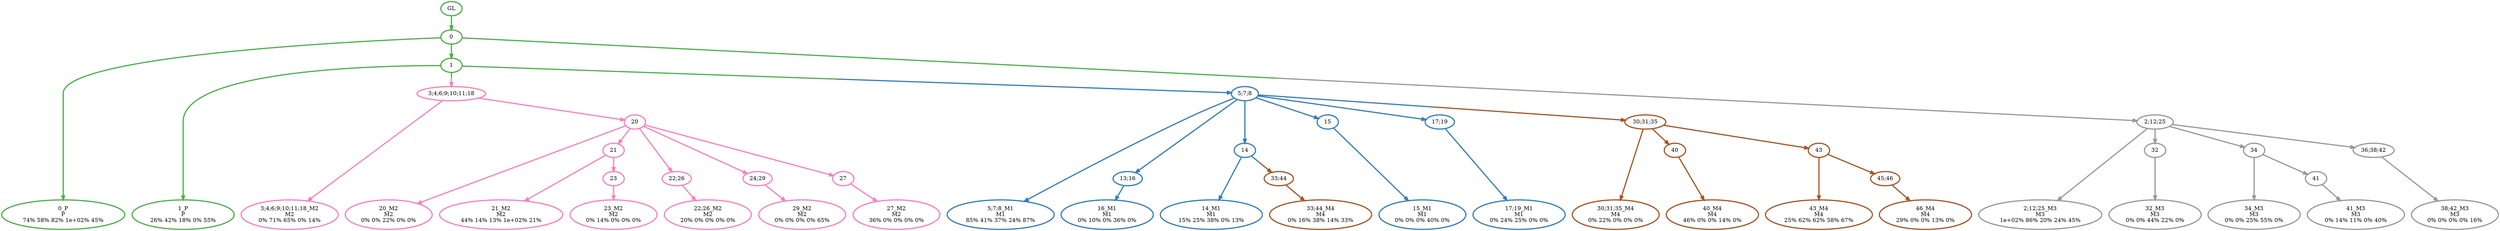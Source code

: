 digraph T {
	{
		rank=same
		46 [penwidth=3,colorscheme=set19,color=3,label="0_P\nP\n74% 58% 82% 1e+02% 45%"]
		44 [penwidth=3,colorscheme=set19,color=3,label="1_P\nP\n26% 42% 18% 0% 55%"]
		43 [penwidth=3,colorscheme=set19,color=2,label="5;7;8_M1\nM1\n85% 41% 37% 24% 87%"]
		41 [penwidth=3,colorscheme=set19,color=2,label="16_M1\nM1\n0% 10% 0% 36% 0%"]
		39 [penwidth=3,colorscheme=set19,color=2,label="14_M1\nM1\n15% 25% 38% 0% 13%"]
		37 [penwidth=3,colorscheme=set19,color=2,label="15_M1\nM1\n0% 0% 0% 40% 0%"]
		35 [penwidth=3,colorscheme=set19,color=2,label="17;19_M1\nM1\n0% 24% 25% 0% 0%"]
		34 [penwidth=3,colorscheme=set19,color=8,label="3;4;6;9;10;11;18_M2\nM2\n0% 71% 65% 0% 14%"]
		32 [penwidth=3,colorscheme=set19,color=8,label="20_M2\nM2\n0% 0% 22% 0% 0%"]
		30 [penwidth=3,colorscheme=set19,color=8,label="21_M2\nM2\n44% 14% 13% 1e+02% 21%"]
		28 [penwidth=3,colorscheme=set19,color=8,label="23_M2\nM2\n0% 14% 0% 0% 0%"]
		26 [penwidth=3,colorscheme=set19,color=8,label="22;26_M2\nM2\n20% 0% 0% 0% 0%"]
		24 [penwidth=3,colorscheme=set19,color=8,label="29_M2\nM2\n0% 0% 0% 0% 65%"]
		22 [penwidth=3,colorscheme=set19,color=8,label="27_M2\nM2\n36% 0% 0% 0% 0%"]
		21 [penwidth=3,colorscheme=set19,color=9,label="2;12;25_M3\nM3\n1e+02% 86% 20% 24% 45%"]
		19 [penwidth=3,colorscheme=set19,color=9,label="32_M3\nM3\n0% 0% 44% 22% 0%"]
		17 [penwidth=3,colorscheme=set19,color=9,label="34_M3\nM3\n0% 0% 25% 55% 0%"]
		15 [penwidth=3,colorscheme=set19,color=9,label="41_M3\nM3\n0% 14% 11% 0% 40%"]
		13 [penwidth=3,colorscheme=set19,color=9,label="38;42_M3\nM3\n0% 0% 0% 0% 16%"]
		12 [penwidth=3,colorscheme=set19,color=7,label="33;44_M4\nM4\n0% 16% 38% 14% 33%"]
		11 [penwidth=3,colorscheme=set19,color=7,label="30;31;35_M4\nM4\n0% 22% 0% 0% 0%"]
		9 [penwidth=3,colorscheme=set19,color=7,label="40_M4\nM4\n46% 0% 0% 14% 0%"]
		7 [penwidth=3,colorscheme=set19,color=7,label="43_M4\nM4\n25% 62% 62% 58% 67%"]
		5 [penwidth=3,colorscheme=set19,color=7,label="46_M4\nM4\n29% 0% 0% 13% 0%"]
	}
	48 [penwidth=3,colorscheme=set19,color=3,label="GL"]
	47 [penwidth=3,colorscheme=set19,color=3,label="0"]
	45 [penwidth=3,colorscheme=set19,color=3,label="1"]
	42 [penwidth=3,colorscheme=set19,color=2,label="13;16"]
	40 [penwidth=3,colorscheme=set19,color=2,label="14"]
	38 [penwidth=3,colorscheme=set19,color=2,label="15"]
	36 [penwidth=3,colorscheme=set19,color=2,label="17;19"]
	33 [penwidth=3,colorscheme=set19,color=8,label="20"]
	31 [penwidth=3,colorscheme=set19,color=8,label="21"]
	29 [penwidth=3,colorscheme=set19,color=8,label="23"]
	27 [penwidth=3,colorscheme=set19,color=8,label="22;26"]
	25 [penwidth=3,colorscheme=set19,color=8,label="24;29"]
	23 [penwidth=3,colorscheme=set19,color=8,label="27"]
	20 [penwidth=3,colorscheme=set19,color=9,label="32"]
	18 [penwidth=3,colorscheme=set19,color=9,label="34"]
	16 [penwidth=3,colorscheme=set19,color=9,label="41"]
	14 [penwidth=3,colorscheme=set19,color=9,label="36;38;42"]
	10 [penwidth=3,colorscheme=set19,color=7,label="40"]
	8 [penwidth=3,colorscheme=set19,color=7,label="43"]
	6 [penwidth=3,colorscheme=set19,color=7,label="45;46"]
	4 [penwidth=3,colorscheme=set19,color=7,label="33;44"]
	3 [penwidth=3,colorscheme=set19,color=7,label="30;31;35"]
	2 [penwidth=3,colorscheme=set19,color=9,label="2;12;25"]
	1 [penwidth=3,colorscheme=set19,color=8,label="3;4;6;9;10;11;18"]
	0 [penwidth=3,colorscheme=set19,color=2,label="5;7;8"]
	48 -> 47 [penwidth=3,colorscheme=set19,color=3]
	47 -> 46 [penwidth=3,colorscheme=set19,color=3]
	47 -> 45 [penwidth=3,colorscheme=set19,color=3]
	47 -> 2 [penwidth=3,colorscheme=set19,color="3;0.5:9"]
	45 -> 44 [penwidth=3,colorscheme=set19,color=3]
	45 -> 1 [penwidth=3,colorscheme=set19,color="3;0.5:8"]
	45 -> 0 [penwidth=3,colorscheme=set19,color="3;0.5:2"]
	42 -> 41 [penwidth=3,colorscheme=set19,color=2]
	40 -> 39 [penwidth=3,colorscheme=set19,color=2]
	40 -> 4 [penwidth=3,colorscheme=set19,color="2;0.5:7"]
	38 -> 37 [penwidth=3,colorscheme=set19,color=2]
	36 -> 35 [penwidth=3,colorscheme=set19,color=2]
	33 -> 32 [penwidth=3,colorscheme=set19,color=8]
	33 -> 31 [penwidth=3,colorscheme=set19,color=8]
	33 -> 27 [penwidth=3,colorscheme=set19,color=8]
	33 -> 23 [penwidth=3,colorscheme=set19,color=8]
	33 -> 25 [penwidth=3,colorscheme=set19,color=8]
	31 -> 30 [penwidth=3,colorscheme=set19,color=8]
	31 -> 29 [penwidth=3,colorscheme=set19,color=8]
	29 -> 28 [penwidth=3,colorscheme=set19,color=8]
	27 -> 26 [penwidth=3,colorscheme=set19,color=8]
	25 -> 24 [penwidth=3,colorscheme=set19,color=8]
	23 -> 22 [penwidth=3,colorscheme=set19,color=8]
	20 -> 19 [penwidth=3,colorscheme=set19,color=9]
	18 -> 17 [penwidth=3,colorscheme=set19,color=9]
	18 -> 16 [penwidth=3,colorscheme=set19,color=9]
	16 -> 15 [penwidth=3,colorscheme=set19,color=9]
	14 -> 13 [penwidth=3,colorscheme=set19,color=9]
	10 -> 9 [penwidth=3,colorscheme=set19,color=7]
	8 -> 7 [penwidth=3,colorscheme=set19,color=7]
	8 -> 6 [penwidth=3,colorscheme=set19,color=7]
	6 -> 5 [penwidth=3,colorscheme=set19,color=7]
	4 -> 12 [penwidth=3,colorscheme=set19,color=7]
	3 -> 11 [penwidth=3,colorscheme=set19,color=7]
	3 -> 10 [penwidth=3,colorscheme=set19,color=7]
	3 -> 8 [penwidth=3,colorscheme=set19,color=7]
	2 -> 21 [penwidth=3,colorscheme=set19,color=9]
	2 -> 20 [penwidth=3,colorscheme=set19,color=9]
	2 -> 18 [penwidth=3,colorscheme=set19,color=9]
	2 -> 14 [penwidth=3,colorscheme=set19,color=9]
	1 -> 34 [penwidth=3,colorscheme=set19,color=8]
	1 -> 33 [penwidth=3,colorscheme=set19,color=8]
	0 -> 43 [penwidth=3,colorscheme=set19,color=2]
	0 -> 42 [penwidth=3,colorscheme=set19,color=2]
	0 -> 40 [penwidth=3,colorscheme=set19,color=2]
	0 -> 38 [penwidth=3,colorscheme=set19,color=2]
	0 -> 36 [penwidth=3,colorscheme=set19,color=2]
	0 -> 3 [penwidth=3,colorscheme=set19,color="2;0.5:7"]
}
